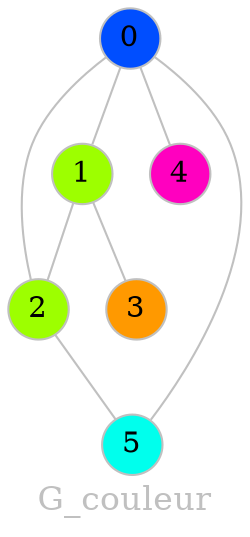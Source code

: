 graph G_couleur {
	graph [bgcolor="#ffffff00" fontcolor=grey fontsize=16 label=G_couleur overlap=false]
	node [color=grey fixedsize=true fontsize=14 shape=circle style=filled width=0.4]
	edge [arrowsize=0.7 color=grey fontcolor=grey fontsize=12]
	node [fillcolor="#004eff"]
	0
	node [fillcolor="#9dff00"]
	1
	node [fillcolor="#9dff00"]
	2
	node [fillcolor="#ff9900"]
	3
	node [fillcolor="#ff00bf"]
	4
	node [fillcolor="#00ffed"]
	5
	0 -- 1
	0 -- 2
	0 -- 4
	0 -- 5
	1 -- 2
	1 -- 3
	2 -- 5
}
